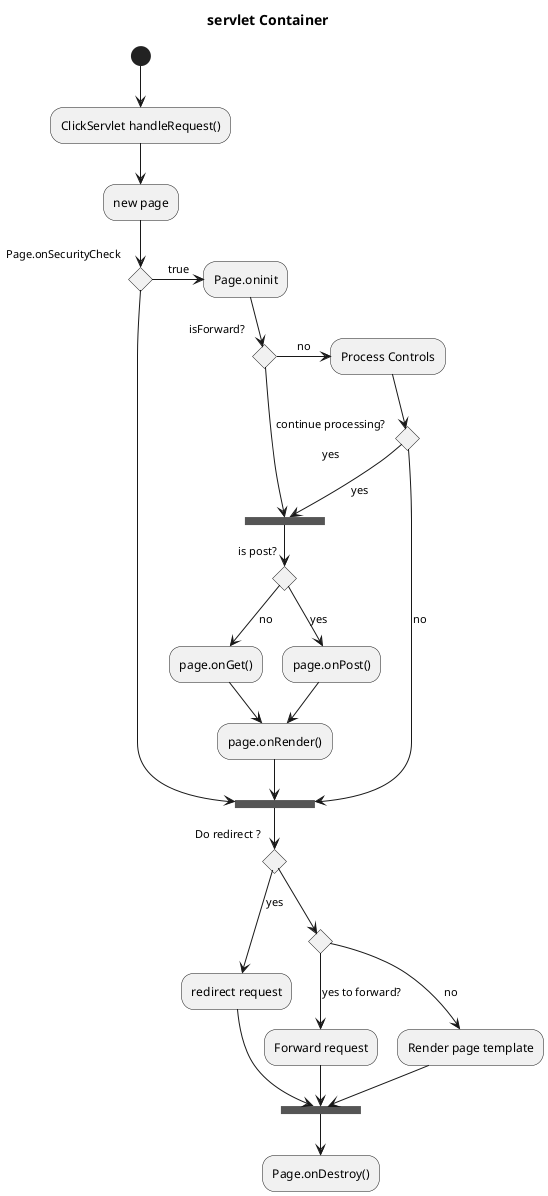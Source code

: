 @startuml


title servlet Container

(*)--> "ClickServlet handleRequest()"
-->"new page"
if "Page.onSecurityCheck" then
-right->[true] "Page.oninit"
    if "isForward?" then
    -right-> [no] "Process Controls"
        if "" then
        --> [yes] ===b1===

        else
        -->[no] ===b2===
        end if

    else
    -->[continue processing?\n\nyes] ===b1===
    end if
    if "is post?" then
    --> [yes] "page.onPost()"
    --> "page.onRender()"
    else
    --> [no] "page.onGet()"
    --> "page.onRender()"
    end if
    --> ===b2===

else
--> ===b2===
end if


if "Do redirect ?" then
-->[yes] "redirect request"
--> ===b3===
else
    if "" then
    --> [no] "Render page template"
    --> ===b3===
    else
    -->[yes to forward?] "Forward request"
    --> ===b3===
    end if

end if
--> "Page.onDestroy()"

@enduml